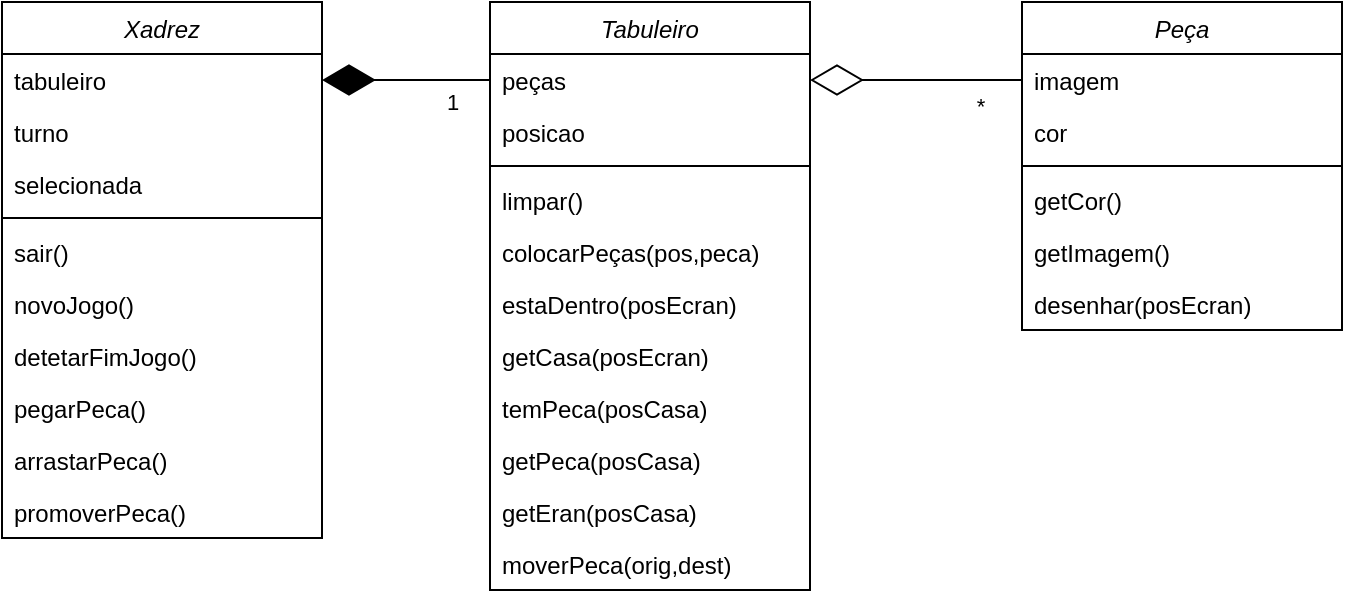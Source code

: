 <mxfile version="28.2.7">
  <diagram id="C5RBs43oDa-KdzZeNtuy" name="Page-1">
    <mxGraphModel dx="983" dy="512" grid="1" gridSize="10" guides="1" tooltips="1" connect="1" arrows="1" fold="1" page="1" pageScale="1" pageWidth="827" pageHeight="1169" math="0" shadow="0">
      <root>
        <mxCell id="WIyWlLk6GJQsqaUBKTNV-0" />
        <mxCell id="WIyWlLk6GJQsqaUBKTNV-1" parent="WIyWlLk6GJQsqaUBKTNV-0" />
        <mxCell id="zkfFHV4jXpPFQw0GAbJ--0" value="Xadrez" style="swimlane;fontStyle=2;align=center;verticalAlign=top;childLayout=stackLayout;horizontal=1;startSize=26;horizontalStack=0;resizeParent=1;resizeLast=0;collapsible=1;marginBottom=0;rounded=0;shadow=0;strokeWidth=1;" parent="WIyWlLk6GJQsqaUBKTNV-1" vertex="1">
          <mxGeometry x="170" y="120" width="160" height="268" as="geometry">
            <mxRectangle x="230" y="140" width="160" height="26" as="alternateBounds" />
          </mxGeometry>
        </mxCell>
        <mxCell id="zkfFHV4jXpPFQw0GAbJ--1" value="tabuleiro" style="text;align=left;verticalAlign=top;spacingLeft=4;spacingRight=4;overflow=hidden;rotatable=0;points=[[0,0.5],[1,0.5]];portConstraint=eastwest;" parent="zkfFHV4jXpPFQw0GAbJ--0" vertex="1">
          <mxGeometry y="26" width="160" height="26" as="geometry" />
        </mxCell>
        <mxCell id="ol8sgVpd1l-59djy78Z6-18" value="turno" style="text;align=left;verticalAlign=top;spacingLeft=4;spacingRight=4;overflow=hidden;rotatable=0;points=[[0,0.5],[1,0.5]];portConstraint=eastwest;" parent="zkfFHV4jXpPFQw0GAbJ--0" vertex="1">
          <mxGeometry y="52" width="160" height="26" as="geometry" />
        </mxCell>
        <mxCell id="nZEUUSbiLBJAOMQGafyW-8" value="selecionada&#xa;" style="text;align=left;verticalAlign=top;spacingLeft=4;spacingRight=4;overflow=hidden;rotatable=0;points=[[0,0.5],[1,0.5]];portConstraint=eastwest;" vertex="1" parent="zkfFHV4jXpPFQw0GAbJ--0">
          <mxGeometry y="78" width="160" height="26" as="geometry" />
        </mxCell>
        <mxCell id="zkfFHV4jXpPFQw0GAbJ--4" value="" style="line;html=1;strokeWidth=1;align=left;verticalAlign=middle;spacingTop=-1;spacingLeft=3;spacingRight=3;rotatable=0;labelPosition=right;points=[];portConstraint=eastwest;" parent="zkfFHV4jXpPFQw0GAbJ--0" vertex="1">
          <mxGeometry y="104" width="160" height="8" as="geometry" />
        </mxCell>
        <mxCell id="zkfFHV4jXpPFQw0GAbJ--5" value="sair()&#xa;" style="text;align=left;verticalAlign=top;spacingLeft=4;spacingRight=4;overflow=hidden;rotatable=0;points=[[0,0.5],[1,0.5]];portConstraint=eastwest;" parent="zkfFHV4jXpPFQw0GAbJ--0" vertex="1">
          <mxGeometry y="112" width="160" height="26" as="geometry" />
        </mxCell>
        <mxCell id="EjrIJKsefvmad18FywGs-0" value="novoJogo()" style="text;align=left;verticalAlign=top;spacingLeft=4;spacingRight=4;overflow=hidden;rotatable=0;points=[[0,0.5],[1,0.5]];portConstraint=eastwest;" parent="zkfFHV4jXpPFQw0GAbJ--0" vertex="1">
          <mxGeometry y="138" width="160" height="26" as="geometry" />
        </mxCell>
        <mxCell id="ol8sgVpd1l-59djy78Z6-19" value="detetarFimJogo()" style="text;align=left;verticalAlign=top;spacingLeft=4;spacingRight=4;overflow=hidden;rotatable=0;points=[[0,0.5],[1,0.5]];portConstraint=eastwest;" parent="zkfFHV4jXpPFQw0GAbJ--0" vertex="1">
          <mxGeometry y="164" width="160" height="26" as="geometry" />
        </mxCell>
        <mxCell id="nZEUUSbiLBJAOMQGafyW-0" value="pegarPeca()" style="text;align=left;verticalAlign=top;spacingLeft=4;spacingRight=4;overflow=hidden;rotatable=0;points=[[0,0.5],[1,0.5]];portConstraint=eastwest;" vertex="1" parent="zkfFHV4jXpPFQw0GAbJ--0">
          <mxGeometry y="190" width="160" height="26" as="geometry" />
        </mxCell>
        <mxCell id="nZEUUSbiLBJAOMQGafyW-2" value="arrastarPeca()" style="text;align=left;verticalAlign=top;spacingLeft=4;spacingRight=4;overflow=hidden;rotatable=0;points=[[0,0.5],[1,0.5]];portConstraint=eastwest;" vertex="1" parent="zkfFHV4jXpPFQw0GAbJ--0">
          <mxGeometry y="216" width="160" height="26" as="geometry" />
        </mxCell>
        <mxCell id="nZEUUSbiLBJAOMQGafyW-10" value="promoverPeca()" style="text;align=left;verticalAlign=top;spacingLeft=4;spacingRight=4;overflow=hidden;rotatable=0;points=[[0,0.5],[1,0.5]];portConstraint=eastwest;" vertex="1" parent="zkfFHV4jXpPFQw0GAbJ--0">
          <mxGeometry y="242" width="160" height="26" as="geometry" />
        </mxCell>
        <mxCell id="EjrIJKsefvmad18FywGs-1" value="Tabuleiro" style="swimlane;fontStyle=2;align=center;verticalAlign=top;childLayout=stackLayout;horizontal=1;startSize=26;horizontalStack=0;resizeParent=1;resizeLast=0;collapsible=1;marginBottom=0;rounded=0;shadow=0;strokeWidth=1;" parent="WIyWlLk6GJQsqaUBKTNV-1" vertex="1">
          <mxGeometry x="414" y="120" width="160" height="294" as="geometry">
            <mxRectangle x="230" y="140" width="160" height="26" as="alternateBounds" />
          </mxGeometry>
        </mxCell>
        <mxCell id="EjrIJKsefvmad18FywGs-2" value="peças" style="text;align=left;verticalAlign=top;spacingLeft=4;spacingRight=4;overflow=hidden;rotatable=0;points=[[0,0.5],[1,0.5]];portConstraint=eastwest;" parent="EjrIJKsefvmad18FywGs-1" vertex="1">
          <mxGeometry y="26" width="160" height="26" as="geometry" />
        </mxCell>
        <mxCell id="ol8sgVpd1l-59djy78Z6-30" value="posicao" style="text;align=left;verticalAlign=top;spacingLeft=4;spacingRight=4;overflow=hidden;rotatable=0;points=[[0,0.5],[1,0.5]];portConstraint=eastwest;" parent="EjrIJKsefvmad18FywGs-1" vertex="1">
          <mxGeometry y="52" width="160" height="26" as="geometry" />
        </mxCell>
        <mxCell id="EjrIJKsefvmad18FywGs-3" value="" style="line;html=1;strokeWidth=1;align=left;verticalAlign=middle;spacingTop=-1;spacingLeft=3;spacingRight=3;rotatable=0;labelPosition=right;points=[];portConstraint=eastwest;" parent="EjrIJKsefvmad18FywGs-1" vertex="1">
          <mxGeometry y="78" width="160" height="8" as="geometry" />
        </mxCell>
        <mxCell id="EjrIJKsefvmad18FywGs-4" value="limpar()" style="text;align=left;verticalAlign=top;spacingLeft=4;spacingRight=4;overflow=hidden;rotatable=0;points=[[0,0.5],[1,0.5]];portConstraint=eastwest;" parent="EjrIJKsefvmad18FywGs-1" vertex="1">
          <mxGeometry y="86" width="160" height="26" as="geometry" />
        </mxCell>
        <mxCell id="ol8sgVpd1l-59djy78Z6-16" value="colocarPeças(pos,peca)" style="text;align=left;verticalAlign=top;spacingLeft=4;spacingRight=4;overflow=hidden;rotatable=0;points=[[0,0.5],[1,0.5]];portConstraint=eastwest;" parent="EjrIJKsefvmad18FywGs-1" vertex="1">
          <mxGeometry y="112" width="160" height="26" as="geometry" />
        </mxCell>
        <mxCell id="ol8sgVpd1l-59djy78Z6-28" value="estaDentro(posEcran)" style="text;align=left;verticalAlign=top;spacingLeft=4;spacingRight=4;overflow=hidden;rotatable=0;points=[[0,0.5],[1,0.5]];portConstraint=eastwest;" parent="EjrIJKsefvmad18FywGs-1" vertex="1">
          <mxGeometry y="138" width="160" height="26" as="geometry" />
        </mxCell>
        <mxCell id="ol8sgVpd1l-59djy78Z6-29" value="getCasa(posEcran)" style="text;align=left;verticalAlign=top;spacingLeft=4;spacingRight=4;overflow=hidden;rotatable=0;points=[[0,0.5],[1,0.5]];portConstraint=eastwest;" parent="EjrIJKsefvmad18FywGs-1" vertex="1">
          <mxGeometry y="164" width="160" height="26" as="geometry" />
        </mxCell>
        <mxCell id="nZEUUSbiLBJAOMQGafyW-1" value="temPeca(posCasa)" style="text;align=left;verticalAlign=top;spacingLeft=4;spacingRight=4;overflow=hidden;rotatable=0;points=[[0,0.5],[1,0.5]];portConstraint=eastwest;" vertex="1" parent="EjrIJKsefvmad18FywGs-1">
          <mxGeometry y="190" width="160" height="26" as="geometry" />
        </mxCell>
        <mxCell id="ol8sgVpd1l-59djy78Z6-27" value="getPeca(posCasa)" style="text;align=left;verticalAlign=top;spacingLeft=4;spacingRight=4;overflow=hidden;rotatable=0;points=[[0,0.5],[1,0.5]];portConstraint=eastwest;" parent="EjrIJKsefvmad18FywGs-1" vertex="1">
          <mxGeometry y="216" width="160" height="26" as="geometry" />
        </mxCell>
        <mxCell id="nZEUUSbiLBJAOMQGafyW-7" value="getEran(posCasa)" style="text;align=left;verticalAlign=top;spacingLeft=4;spacingRight=4;overflow=hidden;rotatable=0;points=[[0,0.5],[1,0.5]];portConstraint=eastwest;" vertex="1" parent="EjrIJKsefvmad18FywGs-1">
          <mxGeometry y="242" width="160" height="26" as="geometry" />
        </mxCell>
        <mxCell id="nZEUUSbiLBJAOMQGafyW-9" value="moverPeca(orig,dest)" style="text;align=left;verticalAlign=top;spacingLeft=4;spacingRight=4;overflow=hidden;rotatable=0;points=[[0,0.5],[1,0.5]];portConstraint=eastwest;" vertex="1" parent="EjrIJKsefvmad18FywGs-1">
          <mxGeometry y="268" width="160" height="26" as="geometry" />
        </mxCell>
        <mxCell id="EjrIJKsefvmad18FywGs-6" value="Peça" style="swimlane;fontStyle=2;align=center;verticalAlign=top;childLayout=stackLayout;horizontal=1;startSize=26;horizontalStack=0;resizeParent=1;resizeLast=0;collapsible=1;marginBottom=0;rounded=0;shadow=0;strokeWidth=1;" parent="WIyWlLk6GJQsqaUBKTNV-1" vertex="1">
          <mxGeometry x="680" y="120" width="160" height="164" as="geometry">
            <mxRectangle x="230" y="140" width="160" height="26" as="alternateBounds" />
          </mxGeometry>
        </mxCell>
        <mxCell id="EjrIJKsefvmad18FywGs-7" value="imagem" style="text;align=left;verticalAlign=top;spacingLeft=4;spacingRight=4;overflow=hidden;rotatable=0;points=[[0,0.5],[1,0.5]];portConstraint=eastwest;" parent="EjrIJKsefvmad18FywGs-6" vertex="1">
          <mxGeometry y="26" width="160" height="26" as="geometry" />
        </mxCell>
        <mxCell id="nZEUUSbiLBJAOMQGafyW-4" value="cor" style="text;align=left;verticalAlign=top;spacingLeft=4;spacingRight=4;overflow=hidden;rotatable=0;points=[[0,0.5],[1,0.5]];portConstraint=eastwest;" vertex="1" parent="EjrIJKsefvmad18FywGs-6">
          <mxGeometry y="52" width="160" height="26" as="geometry" />
        </mxCell>
        <mxCell id="EjrIJKsefvmad18FywGs-8" value="" style="line;html=1;strokeWidth=1;align=left;verticalAlign=middle;spacingTop=-1;spacingLeft=3;spacingRight=3;rotatable=0;labelPosition=right;points=[];portConstraint=eastwest;" parent="EjrIJKsefvmad18FywGs-6" vertex="1">
          <mxGeometry y="78" width="160" height="8" as="geometry" />
        </mxCell>
        <mxCell id="EjrIJKsefvmad18FywGs-10" value="getCor()" style="text;align=left;verticalAlign=top;spacingLeft=4;spacingRight=4;overflow=hidden;rotatable=0;points=[[0,0.5],[1,0.5]];portConstraint=eastwest;" parent="EjrIJKsefvmad18FywGs-6" vertex="1">
          <mxGeometry y="86" width="160" height="26" as="geometry" />
        </mxCell>
        <mxCell id="nZEUUSbiLBJAOMQGafyW-5" value="getImagem()" style="text;align=left;verticalAlign=top;spacingLeft=4;spacingRight=4;overflow=hidden;rotatable=0;points=[[0,0.5],[1,0.5]];portConstraint=eastwest;" vertex="1" parent="EjrIJKsefvmad18FywGs-6">
          <mxGeometry y="112" width="160" height="26" as="geometry" />
        </mxCell>
        <mxCell id="nZEUUSbiLBJAOMQGafyW-6" value="desenhar(posEcran)" style="text;align=left;verticalAlign=top;spacingLeft=4;spacingRight=4;overflow=hidden;rotatable=0;points=[[0,0.5],[1,0.5]];portConstraint=eastwest;" vertex="1" parent="EjrIJKsefvmad18FywGs-6">
          <mxGeometry y="138" width="160" height="26" as="geometry" />
        </mxCell>
        <mxCell id="ol8sgVpd1l-59djy78Z6-15" value="" style="endArrow=diamondThin;endFill=1;endSize=24;html=1;rounded=0;entryX=1;entryY=0.5;entryDx=0;entryDy=0;exitX=0;exitY=0.5;exitDx=0;exitDy=0;" parent="WIyWlLk6GJQsqaUBKTNV-1" source="EjrIJKsefvmad18FywGs-2" target="zkfFHV4jXpPFQw0GAbJ--1" edge="1">
          <mxGeometry width="160" relative="1" as="geometry">
            <mxPoint x="280" y="320" as="sourcePoint" />
            <mxPoint x="440" y="320" as="targetPoint" />
          </mxGeometry>
        </mxCell>
        <mxCell id="ol8sgVpd1l-59djy78Z6-20" value="1" style="edgeLabel;html=1;align=center;verticalAlign=middle;resizable=0;points=[];" parent="ol8sgVpd1l-59djy78Z6-15" vertex="1" connectable="0">
          <mxGeometry x="-0.53" relative="1" as="geometry">
            <mxPoint y="11" as="offset" />
          </mxGeometry>
        </mxCell>
        <mxCell id="ol8sgVpd1l-59djy78Z6-17" value="" style="endArrow=diamondThin;endFill=0;endSize=24;html=1;rounded=0;entryX=1;entryY=0.5;entryDx=0;entryDy=0;exitX=0;exitY=0.5;exitDx=0;exitDy=0;" parent="WIyWlLk6GJQsqaUBKTNV-1" source="EjrIJKsefvmad18FywGs-7" target="EjrIJKsefvmad18FywGs-2" edge="1">
          <mxGeometry width="160" relative="1" as="geometry">
            <mxPoint x="450" y="290" as="sourcePoint" />
            <mxPoint x="610" y="290" as="targetPoint" />
          </mxGeometry>
        </mxCell>
        <mxCell id="ol8sgVpd1l-59djy78Z6-21" value="*" style="edgeLabel;html=1;align=center;verticalAlign=middle;resizable=0;points=[];" parent="ol8sgVpd1l-59djy78Z6-17" vertex="1" connectable="0">
          <mxGeometry x="-0.605" relative="1" as="geometry">
            <mxPoint y="13" as="offset" />
          </mxGeometry>
        </mxCell>
      </root>
    </mxGraphModel>
  </diagram>
</mxfile>
